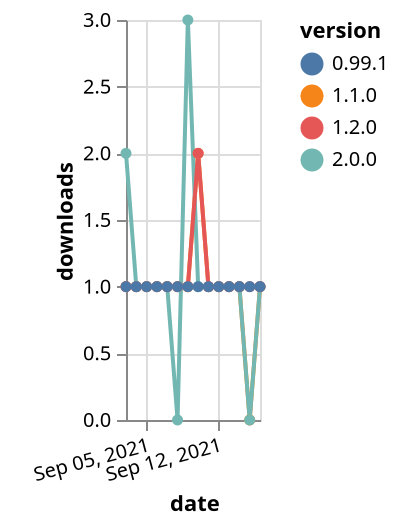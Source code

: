 {"$schema": "https://vega.github.io/schema/vega-lite/v5.json", "description": "A simple bar chart with embedded data.", "data": {"values": [{"date": "2021-09-03", "total": 175, "delta": 1, "version": "1.1.0"}, {"date": "2021-09-04", "total": 176, "delta": 1, "version": "1.1.0"}, {"date": "2021-09-05", "total": 177, "delta": 1, "version": "1.1.0"}, {"date": "2021-09-06", "total": 178, "delta": 1, "version": "1.1.0"}, {"date": "2021-09-07", "total": 179, "delta": 1, "version": "1.1.0"}, {"date": "2021-09-08", "total": 180, "delta": 1, "version": "1.1.0"}, {"date": "2021-09-09", "total": 181, "delta": 1, "version": "1.1.0"}, {"date": "2021-09-10", "total": 183, "delta": 2, "version": "1.1.0"}, {"date": "2021-09-11", "total": 184, "delta": 1, "version": "1.1.0"}, {"date": "2021-09-12", "total": 185, "delta": 1, "version": "1.1.0"}, {"date": "2021-09-13", "total": 186, "delta": 1, "version": "1.1.0"}, {"date": "2021-09-14", "total": 187, "delta": 1, "version": "1.1.0"}, {"date": "2021-09-15", "total": 187, "delta": 0, "version": "1.1.0"}, {"date": "2021-09-16", "total": 188, "delta": 1, "version": "1.1.0"}, {"date": "2021-09-03", "total": 114, "delta": 2, "version": "2.0.0"}, {"date": "2021-09-04", "total": 115, "delta": 1, "version": "2.0.0"}, {"date": "2021-09-05", "total": 116, "delta": 1, "version": "2.0.0"}, {"date": "2021-09-06", "total": 117, "delta": 1, "version": "2.0.0"}, {"date": "2021-09-07", "total": 118, "delta": 1, "version": "2.0.0"}, {"date": "2021-09-08", "total": 118, "delta": 0, "version": "2.0.0"}, {"date": "2021-09-09", "total": 121, "delta": 3, "version": "2.0.0"}, {"date": "2021-09-10", "total": 122, "delta": 1, "version": "2.0.0"}, {"date": "2021-09-11", "total": 123, "delta": 1, "version": "2.0.0"}, {"date": "2021-09-12", "total": 124, "delta": 1, "version": "2.0.0"}, {"date": "2021-09-13", "total": 125, "delta": 1, "version": "2.0.0"}, {"date": "2021-09-14", "total": 126, "delta": 1, "version": "2.0.0"}, {"date": "2021-09-15", "total": 126, "delta": 0, "version": "2.0.0"}, {"date": "2021-09-16", "total": 127, "delta": 1, "version": "2.0.0"}, {"date": "2021-09-03", "total": 290, "delta": 1, "version": "1.2.0"}, {"date": "2021-09-04", "total": 291, "delta": 1, "version": "1.2.0"}, {"date": "2021-09-05", "total": 292, "delta": 1, "version": "1.2.0"}, {"date": "2021-09-06", "total": 293, "delta": 1, "version": "1.2.0"}, {"date": "2021-09-07", "total": 294, "delta": 1, "version": "1.2.0"}, {"date": "2021-09-08", "total": 295, "delta": 1, "version": "1.2.0"}, {"date": "2021-09-09", "total": 296, "delta": 1, "version": "1.2.0"}, {"date": "2021-09-10", "total": 298, "delta": 2, "version": "1.2.0"}, {"date": "2021-09-11", "total": 299, "delta": 1, "version": "1.2.0"}, {"date": "2021-09-12", "total": 300, "delta": 1, "version": "1.2.0"}, {"date": "2021-09-13", "total": 301, "delta": 1, "version": "1.2.0"}, {"date": "2021-09-14", "total": 302, "delta": 1, "version": "1.2.0"}, {"date": "2021-09-15", "total": 303, "delta": 1, "version": "1.2.0"}, {"date": "2021-09-16", "total": 304, "delta": 1, "version": "1.2.0"}, {"date": "2021-09-03", "total": 215, "delta": 1, "version": "0.99.1"}, {"date": "2021-09-04", "total": 216, "delta": 1, "version": "0.99.1"}, {"date": "2021-09-05", "total": 217, "delta": 1, "version": "0.99.1"}, {"date": "2021-09-06", "total": 218, "delta": 1, "version": "0.99.1"}, {"date": "2021-09-07", "total": 219, "delta": 1, "version": "0.99.1"}, {"date": "2021-09-08", "total": 220, "delta": 1, "version": "0.99.1"}, {"date": "2021-09-09", "total": 221, "delta": 1, "version": "0.99.1"}, {"date": "2021-09-10", "total": 222, "delta": 1, "version": "0.99.1"}, {"date": "2021-09-11", "total": 223, "delta": 1, "version": "0.99.1"}, {"date": "2021-09-12", "total": 224, "delta": 1, "version": "0.99.1"}, {"date": "2021-09-13", "total": 225, "delta": 1, "version": "0.99.1"}, {"date": "2021-09-14", "total": 226, "delta": 1, "version": "0.99.1"}, {"date": "2021-09-15", "total": 227, "delta": 1, "version": "0.99.1"}, {"date": "2021-09-16", "total": 228, "delta": 1, "version": "0.99.1"}]}, "width": "container", "mark": {"type": "line", "point": {"filled": true}}, "encoding": {"x": {"field": "date", "type": "temporal", "timeUnit": "yearmonthdate", "title": "date", "axis": {"labelAngle": -15}}, "y": {"field": "delta", "type": "quantitative", "title": "downloads"}, "color": {"field": "version", "type": "nominal"}, "tooltip": {"field": "delta"}}}